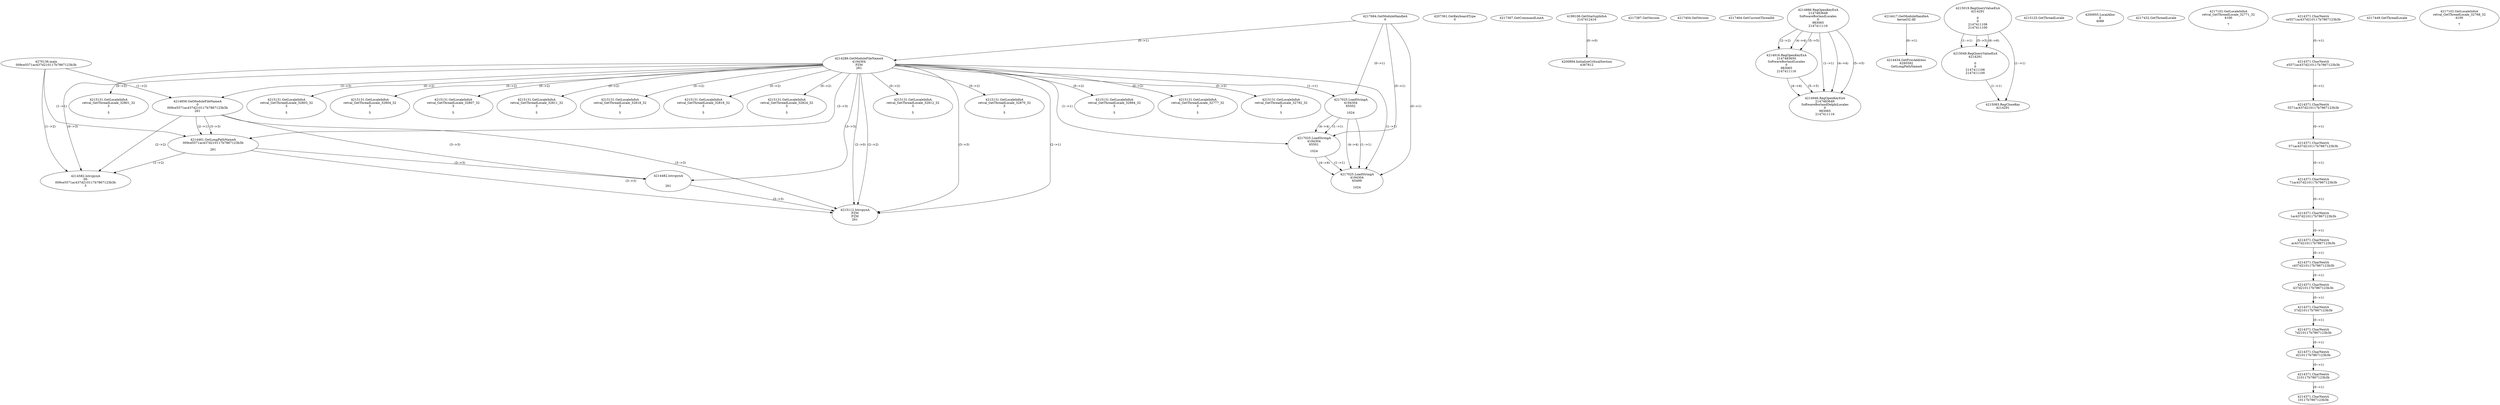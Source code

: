 // Global SCDG with merge call
digraph {
	0 [label="4270136.main
009ce5571ac437d210117b7867123b3b"]
	1 [label="4217684.GetModuleHandleA
0"]
	2 [label="4207361.GetKeyboardType
0"]
	3 [label="4217367.GetCommandLineA
"]
	4 [label="4199106.GetStartupInfoA
2147412416"]
	5 [label="4217387.GetVersion
"]
	6 [label="4217404.GetVersion
"]
	7 [label="4217464.GetCurrentThreadId
"]
	8 [label="4214286.GetModuleFileNameA
4194304
PZM
261"]
	1 -> 8 [label="(0-->1)"]
	9 [label="4214856.GetModuleFileNameA
0
009ce5571ac437d210117b7867123b3b
261"]
	0 -> 9 [label="(1-->2)"]
	8 -> 9 [label="(3-->3)"]
	10 [label="4214886.RegOpenKeyExA
2147483649
Software\Borland\Locales
0
983065
2147411116"]
	11 [label="4214916.RegOpenKeyExA
2147483650
Software\Borland\Locales
0
983065
2147411116"]
	10 -> 11 [label="(2-->2)"]
	10 -> 11 [label="(4-->4)"]
	10 -> 11 [label="(5-->5)"]
	12 [label="4214417.GetModuleHandleA
kernel32.dll"]
	13 [label="4214434.GetProcAddress
6295592
GetLongPathNameA"]
	12 -> 13 [label="(0-->1)"]
	14 [label="4214461.GetLongPathNameA
009ce5571ac437d210117b7867123b3b

261"]
	0 -> 14 [label="(1-->1)"]
	9 -> 14 [label="(2-->1)"]
	8 -> 14 [label="(3-->3)"]
	9 -> 14 [label="(3-->3)"]
	15 [label="4214482.lstrcpynA


261"]
	8 -> 15 [label="(3-->3)"]
	9 -> 15 [label="(3-->3)"]
	14 -> 15 [label="(3-->3)"]
	16 [label="4215019.RegQueryValueExA
4214291

0
0
2147411106
2147411100"]
	17 [label="4215049.RegQueryValueExA
4214291

0
0
2147411106
2147411100"]
	16 -> 17 [label="(1-->1)"]
	16 -> 17 [label="(5-->5)"]
	16 -> 17 [label="(6-->6)"]
	18 [label="4215083.RegCloseKey
4214291"]
	16 -> 18 [label="(1-->1)"]
	17 -> 18 [label="(1-->1)"]
	19 [label="4215112.lstrcpynA
PZM
PZM
261"]
	8 -> 19 [label="(2-->1)"]
	8 -> 19 [label="(2-->2)"]
	8 -> 19 [label="(3-->3)"]
	9 -> 19 [label="(3-->3)"]
	14 -> 19 [label="(3-->3)"]
	15 -> 19 [label="(3-->3)"]
	8 -> 19 [label="(2-->0)"]
	20 [label="4215125.GetThreadLocale
"]
	21 [label="4215131.GetLocaleInfoA
retval_GetThreadLocale_32812_32
3

5"]
	8 -> 21 [label="(0-->2)"]
	22 [label="4217025.LoadStringA
4194304
65502

1024"]
	1 -> 22 [label="(0-->1)"]
	8 -> 22 [label="(1-->1)"]
	23 [label="4217025.LoadStringA
4194304
65501

1024"]
	1 -> 23 [label="(0-->1)"]
	8 -> 23 [label="(1-->1)"]
	22 -> 23 [label="(1-->1)"]
	22 -> 23 [label="(4-->4)"]
	24 [label="4217025.LoadStringA
4194304
65499

1024"]
	1 -> 24 [label="(0-->1)"]
	8 -> 24 [label="(1-->1)"]
	22 -> 24 [label="(1-->1)"]
	23 -> 24 [label="(1-->1)"]
	22 -> 24 [label="(4-->4)"]
	23 -> 24 [label="(4-->4)"]
	25 [label="4200894.InitializeCriticalSection
4367812"]
	4 -> 25 [label="(0-->0)"]
	26 [label="4200955.LocalAlloc
0
4088"]
	27 [label="4217432.GetThreadLocale
"]
	28 [label="4217102.GetLocaleInfoA
retval_GetThreadLocale_32771_32
4100

7"]
	29 [label="4214946.RegOpenKeyExA
2147483649
Software\Borland\Delphi\Locales
0
983065
2147411116"]
	10 -> 29 [label="(1-->1)"]
	10 -> 29 [label="(4-->4)"]
	11 -> 29 [label="(4-->4)"]
	10 -> 29 [label="(5-->5)"]
	11 -> 29 [label="(5-->5)"]
	30 [label="4214582.lstrcpynA
00
009ce5571ac437d210117b7867123b3b
3"]
	0 -> 30 [label="(1-->2)"]
	9 -> 30 [label="(2-->2)"]
	14 -> 30 [label="(1-->2)"]
	8 -> 30 [label="(0-->3)"]
	31 [label="4214371.CharNextA
ce5571ac437d210117b7867123b3b"]
	32 [label="4214371.CharNextA
e5571ac437d210117b7867123b3b"]
	31 -> 32 [label="(0-->1)"]
	33 [label="4214371.CharNextA
5571ac437d210117b7867123b3b"]
	32 -> 33 [label="(0-->1)"]
	34 [label="4214371.CharNextA
571ac437d210117b7867123b3b"]
	33 -> 34 [label="(0-->1)"]
	35 [label="4214371.CharNextA
71ac437d210117b7867123b3b"]
	34 -> 35 [label="(0-->1)"]
	36 [label="4214371.CharNextA
1ac437d210117b7867123b3b"]
	35 -> 36 [label="(0-->1)"]
	37 [label="4214371.CharNextA
ac437d210117b7867123b3b"]
	36 -> 37 [label="(0-->1)"]
	38 [label="4214371.CharNextA
c437d210117b7867123b3b"]
	37 -> 38 [label="(0-->1)"]
	39 [label="4214371.CharNextA
437d210117b7867123b3b"]
	38 -> 39 [label="(0-->1)"]
	40 [label="4214371.CharNextA
37d210117b7867123b3b"]
	39 -> 40 [label="(0-->1)"]
	41 [label="4214371.CharNextA
7d210117b7867123b3b"]
	40 -> 41 [label="(0-->1)"]
	42 [label="4214371.CharNextA
d210117b7867123b3b"]
	41 -> 42 [label="(0-->1)"]
	43 [label="4214371.CharNextA
210117b7867123b3b"]
	42 -> 43 [label="(0-->1)"]
	44 [label="4214371.CharNextA
10117b7867123b3b"]
	43 -> 44 [label="(0-->1)"]
	45 [label="4217449.GetThreadLocale
"]
	46 [label="4217102.GetLocaleInfoA
retval_GetThreadLocale_32768_32
4100

7"]
	47 [label="4215131.GetLocaleInfoA
retval_GetThreadLocale_32870_32
3

5"]
	8 -> 47 [label="(0-->2)"]
	48 [label="4215131.GetLocaleInfoA
retval_GetThreadLocale_32894_32
3

5"]
	8 -> 48 [label="(0-->2)"]
	49 [label="4215131.GetLocaleInfoA
retval_GetThreadLocale_32777_32
3

5"]
	8 -> 49 [label="(0-->2)"]
	50 [label="4215131.GetLocaleInfoA
retval_GetThreadLocale_32792_32
3

5"]
	8 -> 50 [label="(0-->2)"]
	51 [label="4215131.GetLocaleInfoA
retval_GetThreadLocale_32801_32
3

5"]
	8 -> 51 [label="(0-->2)"]
	52 [label="4215131.GetLocaleInfoA
retval_GetThreadLocale_32803_32
3

5"]
	8 -> 52 [label="(0-->2)"]
	53 [label="4215131.GetLocaleInfoA
retval_GetThreadLocale_32804_32
3

5"]
	8 -> 53 [label="(0-->2)"]
	54 [label="4215131.GetLocaleInfoA
retval_GetThreadLocale_32807_32
3

5"]
	8 -> 54 [label="(0-->2)"]
	55 [label="4215131.GetLocaleInfoA
retval_GetThreadLocale_32811_32
3

5"]
	8 -> 55 [label="(0-->2)"]
	56 [label="4215131.GetLocaleInfoA
retval_GetThreadLocale_32818_32
3

5"]
	8 -> 56 [label="(0-->2)"]
	57 [label="4215131.GetLocaleInfoA
retval_GetThreadLocale_32816_32
3

5"]
	8 -> 57 [label="(0-->2)"]
	58 [label="4215131.GetLocaleInfoA
retval_GetThreadLocale_32824_32
3

5"]
	8 -> 58 [label="(0-->2)"]
}
